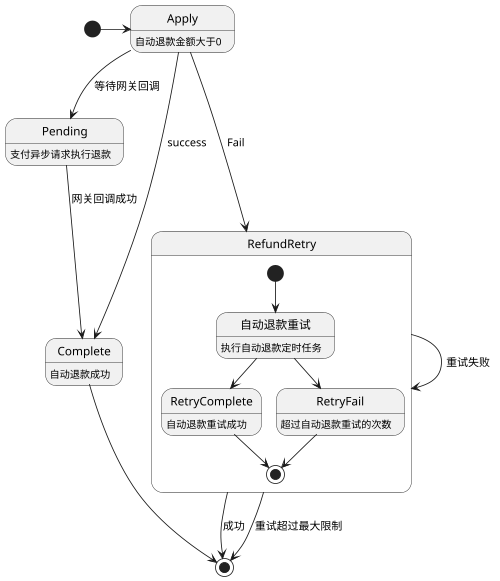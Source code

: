 @startuml
scale 500 width

[*] -> Apply
Apply : 自动退款金额大于0

Apply --> Pending : 等待网关回调
Pending : 支付异步请求执行退款
Pending --> Complete : 网关回调成功

Apply --> Complete : success
Complete : 自动退款成功
Complete --> [*]

Apply --> RefundRetry : Fail
state RefundRetry {
  state "自动退款重试" as retry
  retry : 执行自动退款定时任务

  [*] --> retry
  retry --> RetryComplete
  RetryComplete : 自动退款重试成功

  retry --> RetryFail
  RetryFail : 超过自动退款重试的次数

  RetryFail --> [*]
  RetryComplete --> [*]
}

RefundRetry --> RefundRetry : 重试失败
RefundRetry --> [*] : 成功
RefundRetry --> [*] : 重试超过最大限制
@enduml
